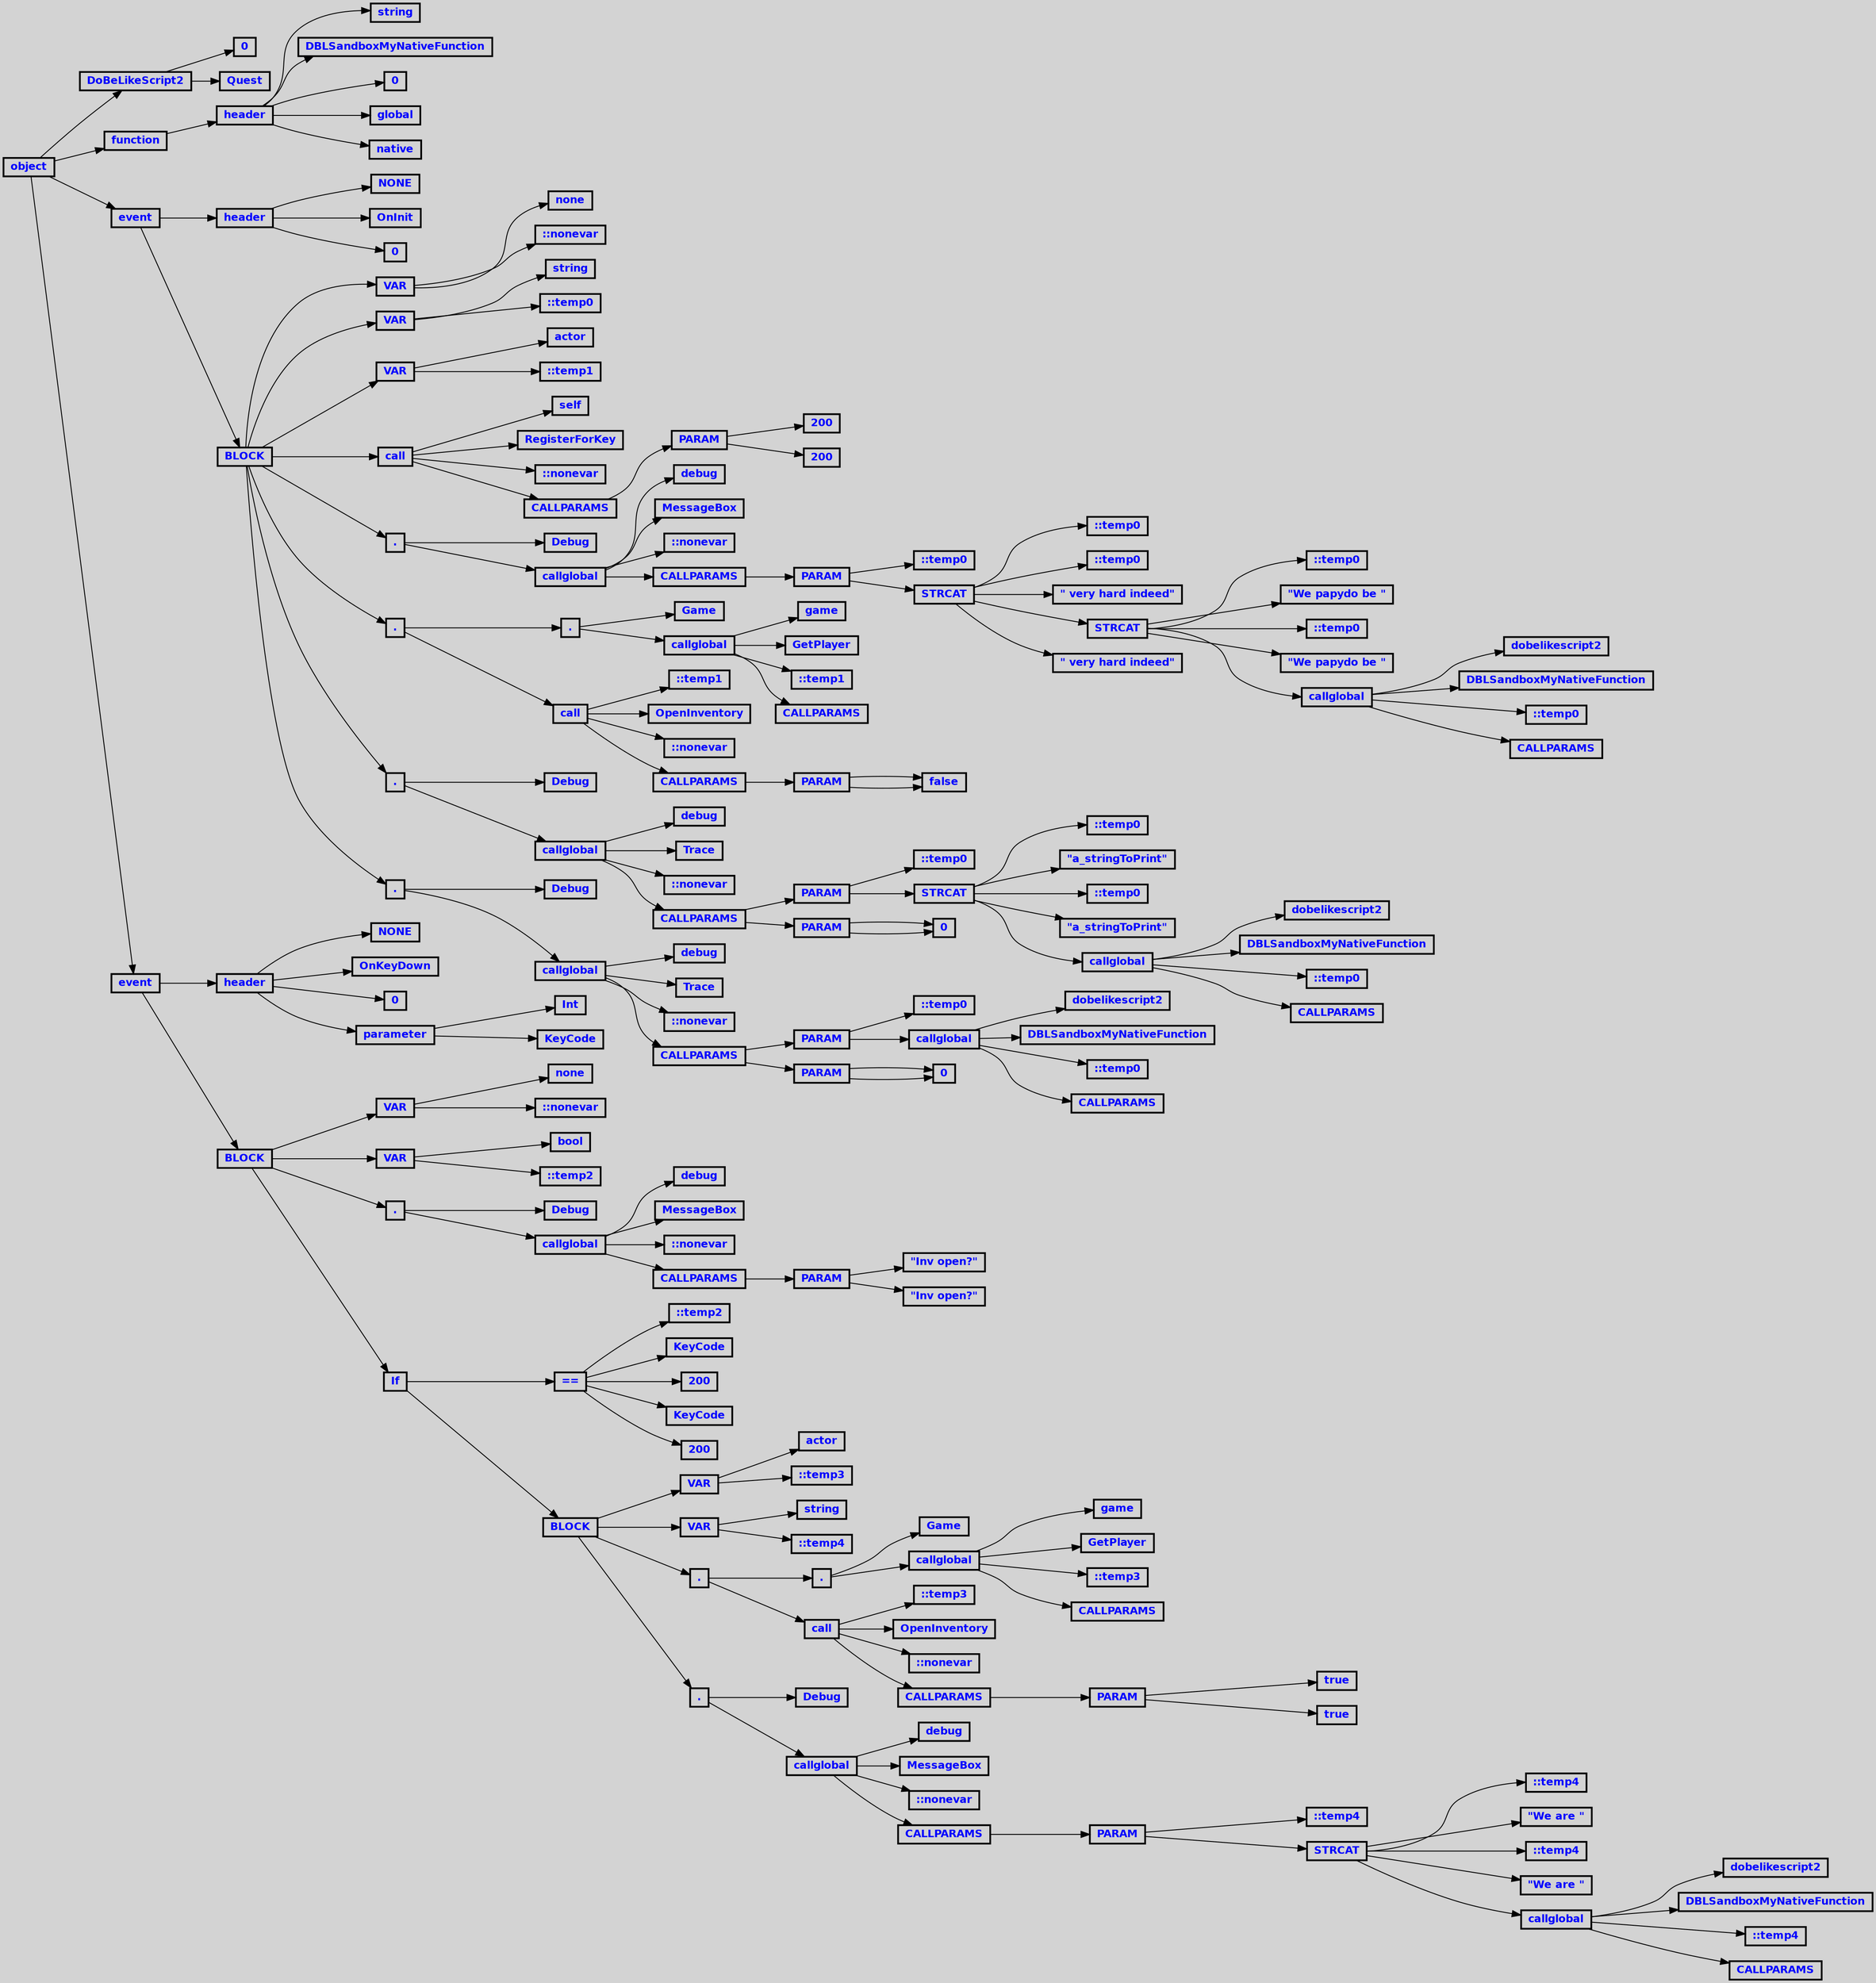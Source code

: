 digraph {
 ordering=out;
 ranksep=.4
 rankdir=LR
 bgcolor="lightgrey";
 node [shape=box, fixedsize=false, fontsize=12, fontname="Helvetica-bold", fontcolor="blue"
       width=.25, height=.25, color="black", style="bold"]
 n0 [label="object"];
 n1 [label="DoBeLikeScript2"];
 n1 [label="DoBeLikeScript2"];
 n2 [label="0"];
 n3 [label="Quest"];
 n4 [label="function"];
 n4 [label="function"];
 n5 [label="header"];
 n5 [label="header"];
 n6 [label="string"];
 n7 [label="DBLSandboxMyNativeFunction"];
 n8 [label="0"];
 n9 [label="global"];
 n10 [label="native"];
 n11 [label="event"];
 n11 [label="event"];
 n12 [label="header"];
 n12 [label="header"];
 n13 [label="NONE"];
 n14 [label="OnInit"];
 n15 [label="0"];
 n16 [label="BLOCK"];
 n16 [label="BLOCK"];
 n17 [label="VAR"];
 n17 [label="VAR"];
 n18 [label="none"];
 n19 [label="::nonevar"];
 n20 [label="VAR"];
 n20 [label="VAR"];
 n21 [label="string"];
 n22 [label="::temp0"];
 n23 [label="VAR"];
 n23 [label="VAR"];
 n24 [label="actor"];
 n25 [label="::temp1"];
 n26 [label="call"];
 n26 [label="call"];
 n27 [label="self"];
 n28 [label="RegisterForKey"];
 n29 [label="::nonevar"];
 n30 [label="CALLPARAMS"];
 n30 [label="CALLPARAMS"];
 n31 [label="PARAM"];
 n31 [label="PARAM"];
 n32 [label="200"];
 n33 [label="200"];
 n34 [label="."];
 n34 [label="."];
 n35 [label="Debug"];
 n36 [label="callglobal"];
 n36 [label="callglobal"];
 n37 [label="debug"];
 n38 [label="MessageBox"];
 n39 [label="::nonevar"];
 n40 [label="CALLPARAMS"];
 n40 [label="CALLPARAMS"];
 n41 [label="PARAM"];
 n41 [label="PARAM"];
 n42 [label="::temp0"];
 n43 [label="STRCAT"];
 n43 [label="STRCAT"];
 n44 [label="::temp0"];
 n45 [label="::temp0"];
 n46 [label="\" very hard indeed\""];
 n47 [label="STRCAT"];
 n47 [label="STRCAT"];
 n48 [label="::temp0"];
 n49 [label="\"We papydo be \""];
 n50 [label="::temp0"];
 n51 [label="\"We papydo be \""];
 n52 [label="callglobal"];
 n52 [label="callglobal"];
 n53 [label="dobelikescript2"];
 n54 [label="DBLSandboxMyNativeFunction"];
 n55 [label="::temp0"];
 n56 [label="CALLPARAMS"];
 n57 [label="\" very hard indeed\""];
 n58 [label="."];
 n58 [label="."];
 n59 [label="."];
 n59 [label="."];
 n60 [label="Game"];
 n61 [label="callglobal"];
 n61 [label="callglobal"];
 n62 [label="game"];
 n63 [label="GetPlayer"];
 n64 [label="::temp1"];
 n65 [label="CALLPARAMS"];
 n66 [label="call"];
 n66 [label="call"];
 n67 [label="::temp1"];
 n68 [label="OpenInventory"];
 n69 [label="::nonevar"];
 n70 [label="CALLPARAMS"];
 n70 [label="CALLPARAMS"];
 n71 [label="PARAM"];
 n71 [label="PARAM"];
 n72 [label="false"];
 n72 [label="false"];
 n73 [label="."];
 n73 [label="."];
 n74 [label="Debug"];
 n75 [label="callglobal"];
 n75 [label="callglobal"];
 n76 [label="debug"];
 n77 [label="Trace"];
 n78 [label="::nonevar"];
 n79 [label="CALLPARAMS"];
 n79 [label="CALLPARAMS"];
 n80 [label="PARAM"];
 n80 [label="PARAM"];
 n81 [label="::temp0"];
 n82 [label="STRCAT"];
 n82 [label="STRCAT"];
 n83 [label="::temp0"];
 n84 [label="\"a_stringToPrint\""];
 n85 [label="::temp0"];
 n86 [label="\"a_stringToPrint\""];
 n87 [label="callglobal"];
 n87 [label="callglobal"];
 n88 [label="dobelikescript2"];
 n89 [label="DBLSandboxMyNativeFunction"];
 n90 [label="::temp0"];
 n91 [label="CALLPARAMS"];
 n92 [label="PARAM"];
 n92 [label="PARAM"];
 n93 [label="0"];
 n93 [label="0"];
 n94 [label="."];
 n94 [label="."];
 n95 [label="Debug"];
 n96 [label="callglobal"];
 n96 [label="callglobal"];
 n97 [label="debug"];
 n98 [label="Trace"];
 n99 [label="::nonevar"];
 n100 [label="CALLPARAMS"];
 n100 [label="CALLPARAMS"];
 n101 [label="PARAM"];
 n101 [label="PARAM"];
 n102 [label="::temp0"];
 n103 [label="callglobal"];
 n103 [label="callglobal"];
 n104 [label="dobelikescript2"];
 n105 [label="DBLSandboxMyNativeFunction"];
 n106 [label="::temp0"];
 n107 [label="CALLPARAMS"];
 n108 [label="PARAM"];
 n108 [label="PARAM"];
 n109 [label="0"];
 n109 [label="0"];
 n110 [label="event"];
 n110 [label="event"];
 n111 [label="header"];
 n111 [label="header"];
 n112 [label="NONE"];
 n113 [label="OnKeyDown"];
 n114 [label="0"];
 n115 [label="parameter"];
 n115 [label="parameter"];
 n116 [label="Int"];
 n117 [label="KeyCode"];
 n118 [label="BLOCK"];
 n118 [label="BLOCK"];
 n119 [label="VAR"];
 n119 [label="VAR"];
 n120 [label="none"];
 n121 [label="::nonevar"];
 n122 [label="VAR"];
 n122 [label="VAR"];
 n123 [label="bool"];
 n124 [label="::temp2"];
 n125 [label="."];
 n125 [label="."];
 n126 [label="Debug"];
 n127 [label="callglobal"];
 n127 [label="callglobal"];
 n128 [label="debug"];
 n129 [label="MessageBox"];
 n130 [label="::nonevar"];
 n131 [label="CALLPARAMS"];
 n131 [label="CALLPARAMS"];
 n132 [label="PARAM"];
 n132 [label="PARAM"];
 n133 [label="\"Inv open?\""];
 n134 [label="\"Inv open?\""];
 n135 [label="If"];
 n135 [label="If"];
 n136 [label="=="];
 n136 [label="=="];
 n137 [label="::temp2"];
 n138 [label="KeyCode"];
 n139 [label="200"];
 n140 [label="KeyCode"];
 n141 [label="200"];
 n142 [label="BLOCK"];
 n142 [label="BLOCK"];
 n143 [label="VAR"];
 n143 [label="VAR"];
 n144 [label="actor"];
 n145 [label="::temp3"];
 n146 [label="VAR"];
 n146 [label="VAR"];
 n147 [label="string"];
 n148 [label="::temp4"];
 n149 [label="."];
 n149 [label="."];
 n150 [label="."];
 n150 [label="."];
 n151 [label="Game"];
 n152 [label="callglobal"];
 n152 [label="callglobal"];
 n153 [label="game"];
 n154 [label="GetPlayer"];
 n155 [label="::temp3"];
 n156 [label="CALLPARAMS"];
 n157 [label="call"];
 n157 [label="call"];
 n158 [label="::temp3"];
 n159 [label="OpenInventory"];
 n160 [label="::nonevar"];
 n161 [label="CALLPARAMS"];
 n161 [label="CALLPARAMS"];
 n162 [label="PARAM"];
 n162 [label="PARAM"];
 n163 [label="true"];
 n164 [label="true"];
 n165 [label="."];
 n165 [label="."];
 n166 [label="Debug"];
 n167 [label="callglobal"];
 n167 [label="callglobal"];
 n168 [label="debug"];
 n169 [label="MessageBox"];
 n170 [label="::nonevar"];
 n171 [label="CALLPARAMS"];
 n171 [label="CALLPARAMS"];
 n172 [label="PARAM"];
 n172 [label="PARAM"];
 n173 [label="::temp4"];
 n174 [label="STRCAT"];
 n174 [label="STRCAT"];
 n175 [label="::temp4"];
 n176 [label="\"We are \""];
 n177 [label="::temp4"];
 n178 [label="\"We are \""];
 n179 [label="callglobal"];
 n179 [label="callglobal"];
 n180 [label="dobelikescript2"];
 n181 [label="DBLSandboxMyNativeFunction"];
 n182 [label="::temp4"];
 n183 [label="CALLPARAMS"];

 n0 -> n1 // "object" -> "DoBeLikeScript2"
 n1 -> n2 // "DoBeLikeScript2" -> "0"
 n1 -> n3 // "DoBeLikeScript2" -> "Quest"
 n0 -> n4 // "object" -> "function"
 n4 -> n5 // "function" -> "header"
 n5 -> n6 // "header" -> "string"
 n5 -> n7 // "header" -> "DBLSandboxMyNativeFunction"
 n5 -> n8 // "header" -> "0"
 n5 -> n9 // "header" -> "global"
 n5 -> n10 // "header" -> "native"
 n0 -> n11 // "object" -> "event"
 n11 -> n12 // "event" -> "header"
 n12 -> n13 // "header" -> "NONE"
 n12 -> n14 // "header" -> "OnInit"
 n12 -> n15 // "header" -> "0"
 n11 -> n16 // "event" -> "BLOCK"
 n16 -> n17 // "BLOCK" -> "VAR"
 n17 -> n18 // "VAR" -> "none"
 n17 -> n19 // "VAR" -> "::nonevar"
 n16 -> n20 // "BLOCK" -> "VAR"
 n20 -> n21 // "VAR" -> "string"
 n20 -> n22 // "VAR" -> "::temp0"
 n16 -> n23 // "BLOCK" -> "VAR"
 n23 -> n24 // "VAR" -> "actor"
 n23 -> n25 // "VAR" -> "::temp1"
 n16 -> n26 // "BLOCK" -> "call"
 n26 -> n27 // "call" -> "self"
 n26 -> n28 // "call" -> "RegisterForKey"
 n26 -> n29 // "call" -> "::nonevar"
 n26 -> n30 // "call" -> "CALLPARAMS"
 n30 -> n31 // "CALLPARAMS" -> "PARAM"
 n31 -> n32 // "PARAM" -> "200"
 n31 -> n33 // "PARAM" -> "200"
 n16 -> n34 // "BLOCK" -> "."
 n34 -> n35 // "." -> "Debug"
 n34 -> n36 // "." -> "callglobal"
 n36 -> n37 // "callglobal" -> "debug"
 n36 -> n38 // "callglobal" -> "MessageBox"
 n36 -> n39 // "callglobal" -> "::nonevar"
 n36 -> n40 // "callglobal" -> "CALLPARAMS"
 n40 -> n41 // "CALLPARAMS" -> "PARAM"
 n41 -> n42 // "PARAM" -> "::temp0"
 n41 -> n43 // "PARAM" -> "STRCAT"
 n43 -> n44 // "STRCAT" -> "::temp0"
 n43 -> n45 // "STRCAT" -> "::temp0"
 n43 -> n46 // "STRCAT" -> "" very hard indeed""
 n43 -> n47 // "STRCAT" -> "STRCAT"
 n47 -> n48 // "STRCAT" -> "::temp0"
 n47 -> n49 // "STRCAT" -> ""We papydo be ""
 n47 -> n50 // "STRCAT" -> "::temp0"
 n47 -> n51 // "STRCAT" -> ""We papydo be ""
 n47 -> n52 // "STRCAT" -> "callglobal"
 n52 -> n53 // "callglobal" -> "dobelikescript2"
 n52 -> n54 // "callglobal" -> "DBLSandboxMyNativeFunction"
 n52 -> n55 // "callglobal" -> "::temp0"
 n52 -> n56 // "callglobal" -> "CALLPARAMS"
 n43 -> n57 // "STRCAT" -> "" very hard indeed""
 n16 -> n58 // "BLOCK" -> "."
 n58 -> n59 // "." -> "."
 n59 -> n60 // "." -> "Game"
 n59 -> n61 // "." -> "callglobal"
 n61 -> n62 // "callglobal" -> "game"
 n61 -> n63 // "callglobal" -> "GetPlayer"
 n61 -> n64 // "callglobal" -> "::temp1"
 n61 -> n65 // "callglobal" -> "CALLPARAMS"
 n58 -> n66 // "." -> "call"
 n66 -> n67 // "call" -> "::temp1"
 n66 -> n68 // "call" -> "OpenInventory"
 n66 -> n69 // "call" -> "::nonevar"
 n66 -> n70 // "call" -> "CALLPARAMS"
 n70 -> n71 // "CALLPARAMS" -> "PARAM"
 n71 -> n72 // "PARAM" -> "false"
 n71 -> n72 // "PARAM" -> "false"
 n16 -> n73 // "BLOCK" -> "."
 n73 -> n74 // "." -> "Debug"
 n73 -> n75 // "." -> "callglobal"
 n75 -> n76 // "callglobal" -> "debug"
 n75 -> n77 // "callglobal" -> "Trace"
 n75 -> n78 // "callglobal" -> "::nonevar"
 n75 -> n79 // "callglobal" -> "CALLPARAMS"
 n79 -> n80 // "CALLPARAMS" -> "PARAM"
 n80 -> n81 // "PARAM" -> "::temp0"
 n80 -> n82 // "PARAM" -> "STRCAT"
 n82 -> n83 // "STRCAT" -> "::temp0"
 n82 -> n84 // "STRCAT" -> ""a_stringToPrint""
 n82 -> n85 // "STRCAT" -> "::temp0"
 n82 -> n86 // "STRCAT" -> ""a_stringToPrint""
 n82 -> n87 // "STRCAT" -> "callglobal"
 n87 -> n88 // "callglobal" -> "dobelikescript2"
 n87 -> n89 // "callglobal" -> "DBLSandboxMyNativeFunction"
 n87 -> n90 // "callglobal" -> "::temp0"
 n87 -> n91 // "callglobal" -> "CALLPARAMS"
 n79 -> n92 // "CALLPARAMS" -> "PARAM"
 n92 -> n93 // "PARAM" -> "0"
 n92 -> n93 // "PARAM" -> "0"
 n16 -> n94 // "BLOCK" -> "."
 n94 -> n95 // "." -> "Debug"
 n94 -> n96 // "." -> "callglobal"
 n96 -> n97 // "callglobal" -> "debug"
 n96 -> n98 // "callglobal" -> "Trace"
 n96 -> n99 // "callglobal" -> "::nonevar"
 n96 -> n100 // "callglobal" -> "CALLPARAMS"
 n100 -> n101 // "CALLPARAMS" -> "PARAM"
 n101 -> n102 // "PARAM" -> "::temp0"
 n101 -> n103 // "PARAM" -> "callglobal"
 n103 -> n104 // "callglobal" -> "dobelikescript2"
 n103 -> n105 // "callglobal" -> "DBLSandboxMyNativeFunction"
 n103 -> n106 // "callglobal" -> "::temp0"
 n103 -> n107 // "callglobal" -> "CALLPARAMS"
 n100 -> n108 // "CALLPARAMS" -> "PARAM"
 n108 -> n109 // "PARAM" -> "0"
 n108 -> n109 // "PARAM" -> "0"
 n0 -> n110 // "object" -> "event"
 n110 -> n111 // "event" -> "header"
 n111 -> n112 // "header" -> "NONE"
 n111 -> n113 // "header" -> "OnKeyDown"
 n111 -> n114 // "header" -> "0"
 n111 -> n115 // "header" -> "parameter"
 n115 -> n116 // "parameter" -> "Int"
 n115 -> n117 // "parameter" -> "KeyCode"
 n110 -> n118 // "event" -> "BLOCK"
 n118 -> n119 // "BLOCK" -> "VAR"
 n119 -> n120 // "VAR" -> "none"
 n119 -> n121 // "VAR" -> "::nonevar"
 n118 -> n122 // "BLOCK" -> "VAR"
 n122 -> n123 // "VAR" -> "bool"
 n122 -> n124 // "VAR" -> "::temp2"
 n118 -> n125 // "BLOCK" -> "."
 n125 -> n126 // "." -> "Debug"
 n125 -> n127 // "." -> "callglobal"
 n127 -> n128 // "callglobal" -> "debug"
 n127 -> n129 // "callglobal" -> "MessageBox"
 n127 -> n130 // "callglobal" -> "::nonevar"
 n127 -> n131 // "callglobal" -> "CALLPARAMS"
 n131 -> n132 // "CALLPARAMS" -> "PARAM"
 n132 -> n133 // "PARAM" -> ""Inv open?""
 n132 -> n134 // "PARAM" -> ""Inv open?""
 n118 -> n135 // "BLOCK" -> "If"
 n135 -> n136 // "If" -> "=="
 n136 -> n137 // "==" -> "::temp2"
 n136 -> n138 // "==" -> "KeyCode"
 n136 -> n139 // "==" -> "200"
 n136 -> n140 // "==" -> "KeyCode"
 n136 -> n141 // "==" -> "200"
 n135 -> n142 // "If" -> "BLOCK"
 n142 -> n143 // "BLOCK" -> "VAR"
 n143 -> n144 // "VAR" -> "actor"
 n143 -> n145 // "VAR" -> "::temp3"
 n142 -> n146 // "BLOCK" -> "VAR"
 n146 -> n147 // "VAR" -> "string"
 n146 -> n148 // "VAR" -> "::temp4"
 n142 -> n149 // "BLOCK" -> "."
 n149 -> n150 // "." -> "."
 n150 -> n151 // "." -> "Game"
 n150 -> n152 // "." -> "callglobal"
 n152 -> n153 // "callglobal" -> "game"
 n152 -> n154 // "callglobal" -> "GetPlayer"
 n152 -> n155 // "callglobal" -> "::temp3"
 n152 -> n156 // "callglobal" -> "CALLPARAMS"
 n149 -> n157 // "." -> "call"
 n157 -> n158 // "call" -> "::temp3"
 n157 -> n159 // "call" -> "OpenInventory"
 n157 -> n160 // "call" -> "::nonevar"
 n157 -> n161 // "call" -> "CALLPARAMS"
 n161 -> n162 // "CALLPARAMS" -> "PARAM"
 n162 -> n163 // "PARAM" -> "true"
 n162 -> n164 // "PARAM" -> "true"
 n142 -> n165 // "BLOCK" -> "."
 n165 -> n166 // "." -> "Debug"
 n165 -> n167 // "." -> "callglobal"
 n167 -> n168 // "callglobal" -> "debug"
 n167 -> n169 // "callglobal" -> "MessageBox"
 n167 -> n170 // "callglobal" -> "::nonevar"
 n167 -> n171 // "callglobal" -> "CALLPARAMS"
 n171 -> n172 // "CALLPARAMS" -> "PARAM"
 n172 -> n173 // "PARAM" -> "::temp4"
 n172 -> n174 // "PARAM" -> "STRCAT"
 n174 -> n175 // "STRCAT" -> "::temp4"
 n174 -> n176 // "STRCAT" -> ""We are ""
 n174 -> n177 // "STRCAT" -> "::temp4"
 n174 -> n178 // "STRCAT" -> ""We are ""
 n174 -> n179 // "STRCAT" -> "callglobal"
 n179 -> n180 // "callglobal" -> "dobelikescript2"
 n179 -> n181 // "callglobal" -> "DBLSandboxMyNativeFunction"
 n179 -> n182 // "callglobal" -> "::temp4"
 n179 -> n183 // "callglobal" -> "CALLPARAMS"

}
